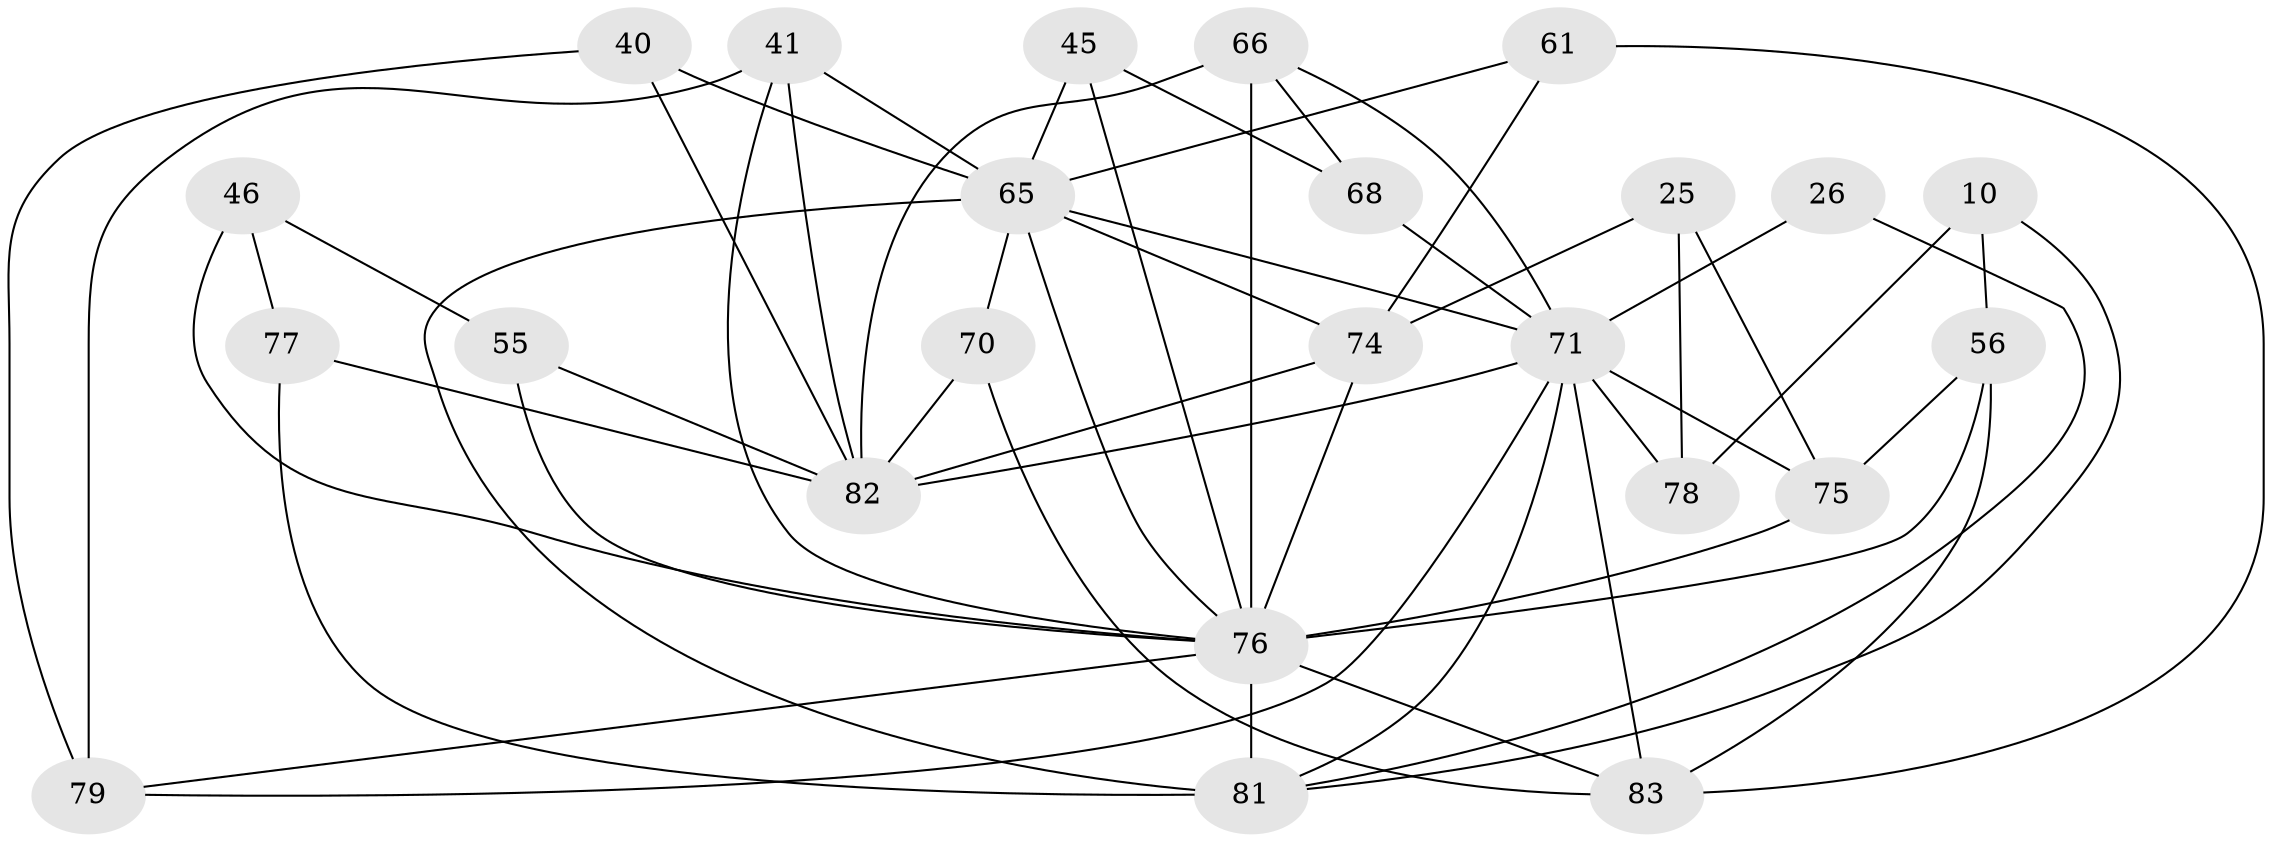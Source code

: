 // original degree distribution, {4: 1.0}
// Generated by graph-tools (version 1.1) at 2025/01/03/04/25 22:01:46]
// undirected, 24 vertices, 55 edges
graph export_dot {
graph [start="1"]
  node [color=gray90,style=filled];
  10;
  25;
  26;
  40 [super="+35"];
  41 [super="+2+9"];
  45;
  46 [super="+31"];
  55;
  56 [super="+22"];
  61 [super="+34"];
  65 [super="+24+60+52"];
  66 [super="+50"];
  68;
  70 [super="+69"];
  71 [super="+15+30+59"];
  74 [super="+58"];
  75 [super="+67"];
  76 [super="+23+54+43+62"];
  77;
  78 [super="+39"];
  79 [super="+36"];
  81 [super="+13+63+73"];
  82 [super="+80+51+49"];
  83 [super="+17+64+72"];
  10 -- 78 [weight=2];
  10 -- 56;
  10 -- 81;
  25 -- 75;
  25 -- 78 [weight=2];
  25 -- 74;
  26 -- 71 [weight=3];
  26 -- 81;
  40 -- 79 [weight=2];
  40 -- 82 [weight=3];
  40 -- 65;
  41 -- 79 [weight=2];
  41 -- 82 [weight=2];
  41 -- 65 [weight=2];
  41 -- 76 [weight=2];
  45 -- 65 [weight=2];
  45 -- 68;
  45 -- 76;
  46 -- 55 [weight=2];
  46 -- 77;
  46 -- 76 [weight=3];
  55 -- 82;
  55 -- 76;
  56 -- 83 [weight=3];
  56 -- 76;
  56 -- 75;
  61 -- 74 [weight=3];
  61 -- 65 [weight=3];
  61 -- 83 [weight=2];
  65 -- 70 [weight=2];
  65 -- 71;
  65 -- 81 [weight=3];
  65 -- 74;
  65 -- 76;
  66 -- 82 [weight=2];
  66 -- 68 [weight=2];
  66 -- 71;
  66 -- 76 [weight=3];
  68 -- 71;
  70 -- 82 [weight=3];
  70 -- 83;
  71 -- 78 [weight=4];
  71 -- 79;
  71 -- 83 [weight=3];
  71 -- 75 [weight=4];
  71 -- 81 [weight=2];
  71 -- 82 [weight=2];
  74 -- 82 [weight=2];
  74 -- 76 [weight=3];
  75 -- 76 [weight=2];
  76 -- 83 [weight=3];
  76 -- 81 [weight=5];
  76 -- 79;
  77 -- 81 [weight=2];
  77 -- 82;
}

